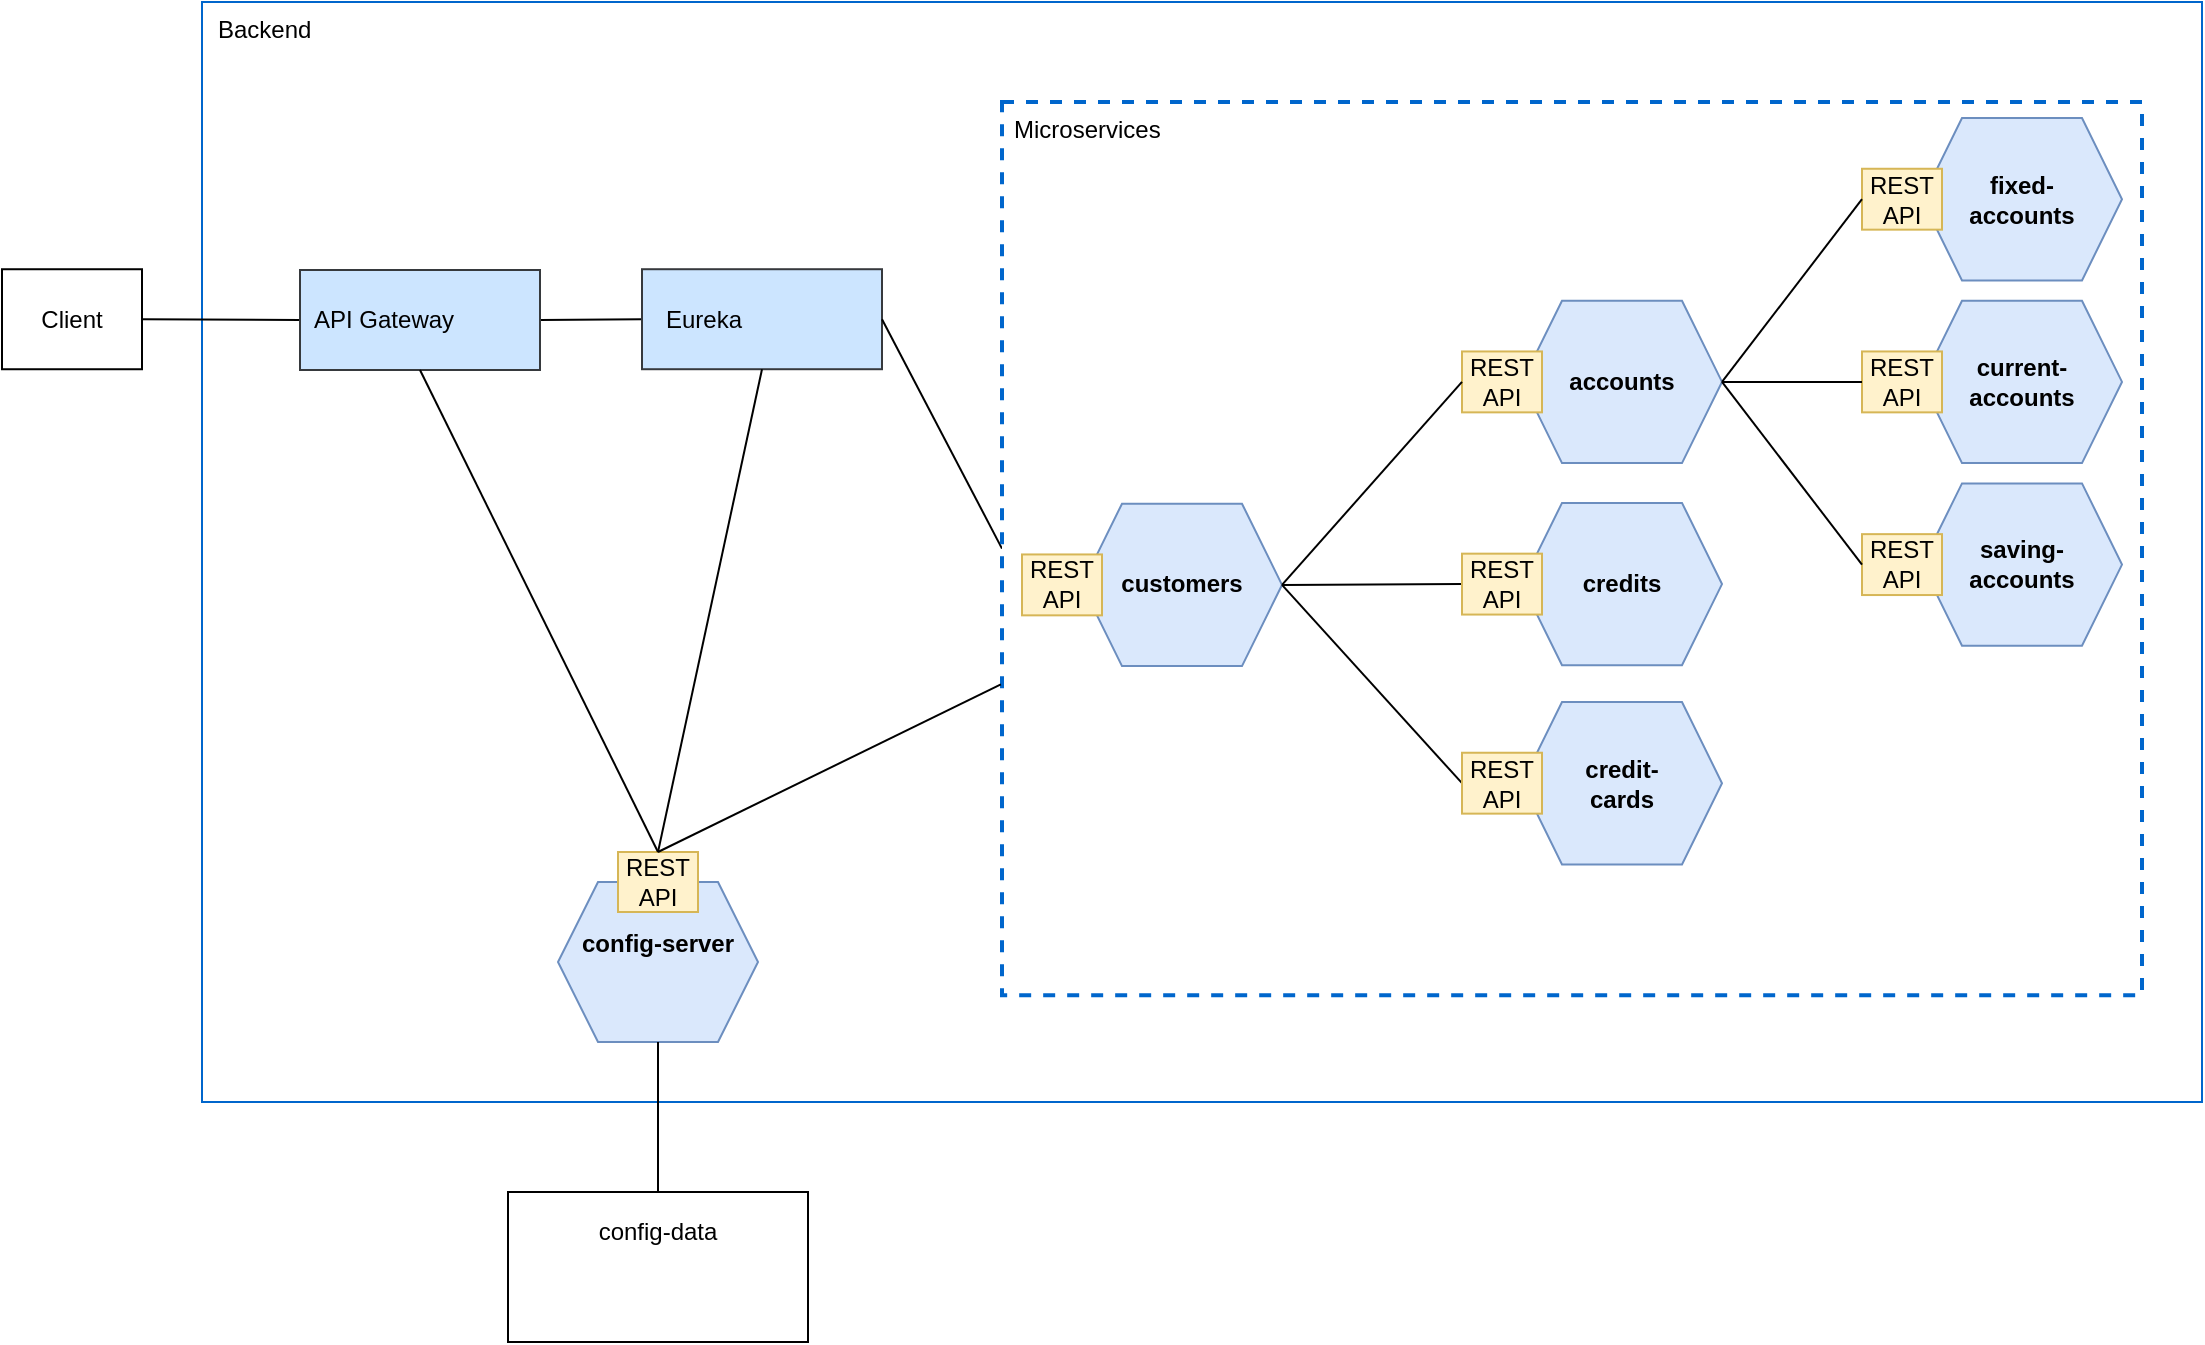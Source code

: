 <mxfile version="17.4.6" type="device"><diagram id="3EarSq6K57R-EonDtg4d" name="Page-1"><mxGraphModel dx="1730" dy="965" grid="1" gridSize="10" guides="1" tooltips="1" connect="1" arrows="1" fold="1" page="1" pageScale="1" pageWidth="1169" pageHeight="827" math="0" shadow="0"><root><mxCell id="0"/><mxCell id="1" parent="0"/><mxCell id="VOOY7bN1U9spjGweoSee-77" value="Backend" style="rounded=0;whiteSpace=wrap;html=1;fontSize=12;strokeColor=#0066CC;align=left;verticalAlign=top;spacingLeft=6;" vertex="1" parent="1"><mxGeometry x="110" y="20" width="1000" height="550" as="geometry"/></mxCell><mxCell id="VOOY7bN1U9spjGweoSee-37" style="edgeStyle=none;rounded=0;orthogonalLoop=1;jettySize=auto;html=1;exitX=1;exitY=0.5;exitDx=0;exitDy=0;entryX=0;entryY=0.5;entryDx=0;entryDy=0;fontSize=12;endArrow=none;endFill=0;" edge="1" parent="1" source="VOOY7bN1U9spjGweoSee-1" target="VOOY7bN1U9spjGweoSee-39"><mxGeometry relative="1" as="geometry"/></mxCell><mxCell id="VOOY7bN1U9spjGweoSee-38" style="edgeStyle=none;rounded=0;orthogonalLoop=1;jettySize=auto;html=1;exitX=1;exitY=0.5;exitDx=0;exitDy=0;entryX=0;entryY=0.5;entryDx=0;entryDy=0;fontSize=12;endArrow=none;endFill=0;" edge="1" parent="1" source="VOOY7bN1U9spjGweoSee-2" target="VOOY7bN1U9spjGweoSee-1"><mxGeometry relative="1" as="geometry"/></mxCell><mxCell id="VOOY7bN1U9spjGweoSee-2" value="Client" style="rounded=0;whiteSpace=wrap;html=1;" vertex="1" parent="1"><mxGeometry x="10" y="153.62" width="70" height="50" as="geometry"/></mxCell><mxCell id="VOOY7bN1U9spjGweoSee-41" value="" style="group" vertex="1" connectable="0" parent="1"><mxGeometry x="258" y="460" width="145" height="92.23" as="geometry"/></mxCell><mxCell id="VOOY7bN1U9spjGweoSee-74" value="" style="group" vertex="1" connectable="0" parent="VOOY7bN1U9spjGweoSee-41"><mxGeometry x="30" y="-15" width="100" height="107.23" as="geometry"/></mxCell><mxCell id="VOOY7bN1U9spjGweoSee-42" value="config-server" style="shape=hexagon;perimeter=hexagonPerimeter2;whiteSpace=wrap;html=1;fixedSize=1;strokeColor=#6c8ebf;size=20;fillColor=#dae8fc;fontStyle=1;verticalAlign=top;spacingTop=17;" vertex="1" parent="VOOY7bN1U9spjGweoSee-74"><mxGeometry y="15" width="100" height="80" as="geometry"/></mxCell><mxCell id="VOOY7bN1U9spjGweoSee-43" value="REST&lt;br&gt;API" style="rounded=0;whiteSpace=wrap;html=1;fillColor=#fff2cc;strokeColor=#d6b656;" vertex="1" parent="VOOY7bN1U9spjGweoSee-74"><mxGeometry x="30" width="40" height="30" as="geometry"/></mxCell><mxCell id="VOOY7bN1U9spjGweoSee-73" value="" style="shape=image;verticalLabelPosition=bottom;labelBackgroundColor=default;verticalAlign=top;aspect=fixed;imageAspect=0;image=https://pbs.twimg.com/media/D3-5yUUWAAAICtE.png;" vertex="1" parent="VOOY7bN1U9spjGweoSee-74"><mxGeometry x="20" y="42" width="60" height="57.23" as="geometry"/></mxCell><mxCell id="VOOY7bN1U9spjGweoSee-53" value="" style="group" vertex="1" connectable="0" parent="1"><mxGeometry x="330" y="150" width="120" height="57.23" as="geometry"/></mxCell><mxCell id="VOOY7bN1U9spjGweoSee-54" value="" style="group" vertex="1" connectable="0" parent="VOOY7bN1U9spjGweoSee-53"><mxGeometry width="120" height="57.23" as="geometry"/></mxCell><mxCell id="VOOY7bN1U9spjGweoSee-39" value="Eureka" style="rounded=0;whiteSpace=wrap;html=1;fillColor=#cce5ff;strokeColor=#36393d;align=left;spacingLeft=10;" vertex="1" parent="VOOY7bN1U9spjGweoSee-54"><mxGeometry y="3.61" width="120" height="50" as="geometry"/></mxCell><mxCell id="VOOY7bN1U9spjGweoSee-52" value="" style="shape=image;verticalLabelPosition=bottom;labelBackgroundColor=default;verticalAlign=top;aspect=fixed;imageAspect=0;image=https://pbs.twimg.com/media/D3-5yUUWAAAICtE.png;" vertex="1" parent="VOOY7bN1U9spjGweoSee-54"><mxGeometry x="55" width="60" height="57.23" as="geometry"/></mxCell><mxCell id="VOOY7bN1U9spjGweoSee-58" value="" style="group" vertex="1" connectable="0" parent="1"><mxGeometry x="159" y="150" width="129" height="57.23" as="geometry"/></mxCell><mxCell id="VOOY7bN1U9spjGweoSee-68" value="" style="group" vertex="1" connectable="0" parent="VOOY7bN1U9spjGweoSee-58"><mxGeometry width="129" height="57.23" as="geometry"/></mxCell><mxCell id="VOOY7bN1U9spjGweoSee-1" value="API Gateway" style="rounded=0;whiteSpace=wrap;html=1;fillColor=#cce5ff;strokeColor=#36393d;align=left;spacingLeft=5;" vertex="1" parent="VOOY7bN1U9spjGweoSee-68"><mxGeometry y="4" width="120" height="50" as="geometry"/></mxCell><mxCell id="VOOY7bN1U9spjGweoSee-57" value="" style="shape=image;verticalLabelPosition=bottom;labelBackgroundColor=default;verticalAlign=top;aspect=fixed;imageAspect=0;image=https://pbs.twimg.com/media/D3-5yUUWAAAICtE.png;" vertex="1" parent="VOOY7bN1U9spjGweoSee-68"><mxGeometry x="69" width="60" height="57.23" as="geometry"/></mxCell><mxCell id="VOOY7bN1U9spjGweoSee-61" style="edgeStyle=none;rounded=0;orthogonalLoop=1;jettySize=auto;html=1;exitX=1;exitY=0.5;exitDx=0;exitDy=0;entryX=0;entryY=0.5;entryDx=0;entryDy=0;fontSize=12;endArrow=none;endFill=0;" edge="1" parent="1" source="VOOY7bN1U9spjGweoSee-39" target="VOOY7bN1U9spjGweoSee-56"><mxGeometry relative="1" as="geometry"/></mxCell><mxCell id="VOOY7bN1U9spjGweoSee-62" value="" style="group" vertex="1" connectable="0" parent="1"><mxGeometry x="510" y="70" width="570" height="482.11" as="geometry"/></mxCell><mxCell id="VOOY7bN1U9spjGweoSee-56" value="Microservices" style="rounded=0;whiteSpace=wrap;html=1;dashed=1;verticalAlign=top;align=left;strokeColor=#0066CC;spacingLeft=4;strokeWidth=2;" vertex="1" parent="VOOY7bN1U9spjGweoSee-62"><mxGeometry width="570" height="446.586" as="geometry"/></mxCell><mxCell id="VOOY7bN1U9spjGweoSee-7" value="" style="group" vertex="1" connectable="0" parent="VOOY7bN1U9spjGweoSee-62"><mxGeometry x="10" y="200.852" width="130" height="81.197" as="geometry"/></mxCell><mxCell id="VOOY7bN1U9spjGweoSee-6" value="customers" style="shape=hexagon;perimeter=hexagonPerimeter2;whiteSpace=wrap;html=1;fixedSize=1;strokeColor=#6c8ebf;size=20;fillColor=#dae8fc;fontStyle=1" vertex="1" parent="VOOY7bN1U9spjGweoSee-7"><mxGeometry x="30" width="100" height="81.197" as="geometry"/></mxCell><mxCell id="VOOY7bN1U9spjGweoSee-5" value="REST&lt;br&gt;API" style="rounded=0;whiteSpace=wrap;html=1;fillColor=#fff2cc;strokeColor=#d6b656;" vertex="1" parent="VOOY7bN1U9spjGweoSee-7"><mxGeometry y="25.374" width="40" height="30.449" as="geometry"/></mxCell><mxCell id="VOOY7bN1U9spjGweoSee-8" value="" style="group" vertex="1" connectable="0" parent="VOOY7bN1U9spjGweoSee-62"><mxGeometry x="230" y="99.355" width="130" height="81.197" as="geometry"/></mxCell><mxCell id="VOOY7bN1U9spjGweoSee-9" value="accounts" style="shape=hexagon;perimeter=hexagonPerimeter2;whiteSpace=wrap;html=1;fixedSize=1;strokeColor=#6c8ebf;size=20;fillColor=#dae8fc;fontStyle=1" vertex="1" parent="VOOY7bN1U9spjGweoSee-8"><mxGeometry x="30" width="100" height="81.197" as="geometry"/></mxCell><mxCell id="VOOY7bN1U9spjGweoSee-10" value="REST&lt;br&gt;API" style="rounded=0;whiteSpace=wrap;html=1;fillColor=#fff2cc;strokeColor=#d6b656;" vertex="1" parent="VOOY7bN1U9spjGweoSee-8"><mxGeometry y="25.374" width="40" height="30.449" as="geometry"/></mxCell><mxCell id="VOOY7bN1U9spjGweoSee-15" value="" style="group;verticalAlign=middle;fontSize=14;" vertex="1" connectable="0" parent="VOOY7bN1U9spjGweoSee-62"><mxGeometry x="430" y="8.008" width="130" height="81.197" as="geometry"/></mxCell><mxCell id="VOOY7bN1U9spjGweoSee-16" value="fixed-accounts" style="shape=hexagon;perimeter=hexagonPerimeter2;whiteSpace=wrap;html=1;fixedSize=1;strokeColor=#6c8ebf;size=20;fillColor=#dae8fc;fontStyle=1;fontSize=12;spacing=10;" vertex="1" parent="VOOY7bN1U9spjGweoSee-15"><mxGeometry x="30" width="100" height="81.197" as="geometry"/></mxCell><mxCell id="VOOY7bN1U9spjGweoSee-17" value="REST&lt;br&gt;API" style="rounded=0;whiteSpace=wrap;html=1;fillColor=#fff2cc;strokeColor=#d6b656;" vertex="1" parent="VOOY7bN1U9spjGweoSee-15"><mxGeometry y="25.374" width="40" height="30.449" as="geometry"/></mxCell><mxCell id="VOOY7bN1U9spjGweoSee-18" value="" style="group" vertex="1" connectable="0" parent="VOOY7bN1U9spjGweoSee-62"><mxGeometry x="430" y="99.355" width="130" height="81.197" as="geometry"/></mxCell><mxCell id="VOOY7bN1U9spjGweoSee-19" value="current-accounts" style="shape=hexagon;perimeter=hexagonPerimeter2;whiteSpace=wrap;html=1;fixedSize=1;strokeColor=#6c8ebf;size=20;fillColor=#dae8fc;fontStyle=1;fontSize=12;" vertex="1" parent="VOOY7bN1U9spjGweoSee-18"><mxGeometry x="30" width="100" height="81.197" as="geometry"/></mxCell><mxCell id="VOOY7bN1U9spjGweoSee-20" value="REST&lt;br&gt;API" style="rounded=0;whiteSpace=wrap;html=1;fillColor=#fff2cc;strokeColor=#d6b656;" vertex="1" parent="VOOY7bN1U9spjGweoSee-18"><mxGeometry y="25.374" width="40" height="30.449" as="geometry"/></mxCell><mxCell id="VOOY7bN1U9spjGweoSee-21" value="" style="group" vertex="1" connectable="0" parent="VOOY7bN1U9spjGweoSee-62"><mxGeometry x="430" y="190.702" width="130" height="81.197" as="geometry"/></mxCell><mxCell id="VOOY7bN1U9spjGweoSee-22" value="saving-accounts" style="shape=hexagon;perimeter=hexagonPerimeter2;whiteSpace=wrap;html=1;fixedSize=1;strokeColor=#6c8ebf;size=20;fillColor=#dae8fc;fontStyle=1;fontSize=12;spacing=5;" vertex="1" parent="VOOY7bN1U9spjGweoSee-21"><mxGeometry x="30" width="100" height="81.197" as="geometry"/></mxCell><mxCell id="VOOY7bN1U9spjGweoSee-23" value="REST&lt;br&gt;API" style="rounded=0;whiteSpace=wrap;html=1;fillColor=#fff2cc;strokeColor=#d6b656;" vertex="1" parent="VOOY7bN1U9spjGweoSee-21"><mxGeometry y="25.374" width="40" height="30.449" as="geometry"/></mxCell><mxCell id="VOOY7bN1U9spjGweoSee-25" style="rounded=0;orthogonalLoop=1;jettySize=auto;html=1;entryX=0;entryY=0.5;entryDx=0;entryDy=0;fontSize=12;exitX=1;exitY=0.5;exitDx=0;exitDy=0;endArrow=none;endFill=0;" edge="1" parent="VOOY7bN1U9spjGweoSee-62" source="VOOY7bN1U9spjGweoSee-9" target="VOOY7bN1U9spjGweoSee-17"><mxGeometry relative="1" as="geometry"/></mxCell><mxCell id="VOOY7bN1U9spjGweoSee-27" style="edgeStyle=none;rounded=0;orthogonalLoop=1;jettySize=auto;html=1;exitX=0;exitY=0.5;exitDx=0;exitDy=0;entryX=1;entryY=0.5;entryDx=0;entryDy=0;fontSize=12;endArrow=none;endFill=0;" edge="1" parent="VOOY7bN1U9spjGweoSee-62" source="VOOY7bN1U9spjGweoSee-23" target="VOOY7bN1U9spjGweoSee-9"><mxGeometry relative="1" as="geometry"/></mxCell><mxCell id="VOOY7bN1U9spjGweoSee-28" style="edgeStyle=none;rounded=0;orthogonalLoop=1;jettySize=auto;html=1;exitX=1;exitY=0.5;exitDx=0;exitDy=0;entryX=0;entryY=0.5;entryDx=0;entryDy=0;fontSize=12;endArrow=none;endFill=0;" edge="1" parent="VOOY7bN1U9spjGweoSee-62" source="VOOY7bN1U9spjGweoSee-6" target="VOOY7bN1U9spjGweoSee-10"><mxGeometry relative="1" as="geometry"/></mxCell><mxCell id="VOOY7bN1U9spjGweoSee-30" style="edgeStyle=none;rounded=0;orthogonalLoop=1;jettySize=auto;html=1;exitX=0;exitY=0.5;exitDx=0;exitDy=0;entryX=1;entryY=0.5;entryDx=0;entryDy=0;fontSize=12;endArrow=none;endFill=0;" edge="1" parent="VOOY7bN1U9spjGweoSee-62" source="VOOY7bN1U9spjGweoSee-13" target="VOOY7bN1U9spjGweoSee-6"><mxGeometry relative="1" as="geometry"/></mxCell><mxCell id="VOOY7bN1U9spjGweoSee-32" style="edgeStyle=none;rounded=0;orthogonalLoop=1;jettySize=auto;html=1;exitX=0;exitY=0.5;exitDx=0;exitDy=0;entryX=1;entryY=0.5;entryDx=0;entryDy=0;fontSize=12;endArrow=none;endFill=0;" edge="1" parent="VOOY7bN1U9spjGweoSee-62" source="VOOY7bN1U9spjGweoSee-20" target="VOOY7bN1U9spjGweoSee-9"><mxGeometry relative="1" as="geometry"/></mxCell><mxCell id="VOOY7bN1U9spjGweoSee-67" style="edgeStyle=none;rounded=0;orthogonalLoop=1;jettySize=auto;html=1;exitX=0;exitY=0.5;exitDx=0;exitDy=0;entryX=1;entryY=0.5;entryDx=0;entryDy=0;fontSize=12;endArrow=none;endFill=0;" edge="1" parent="VOOY7bN1U9spjGweoSee-62" source="VOOY7bN1U9spjGweoSee-35" target="VOOY7bN1U9spjGweoSee-6"><mxGeometry relative="1" as="geometry"/></mxCell><mxCell id="VOOY7bN1U9spjGweoSee-11" value="" style="group" vertex="1" connectable="0" parent="VOOY7bN1U9spjGweoSee-62"><mxGeometry x="230" y="200.457" width="130" height="81.197" as="geometry"/></mxCell><mxCell id="VOOY7bN1U9spjGweoSee-12" value="credits" style="shape=hexagon;perimeter=hexagonPerimeter2;whiteSpace=wrap;html=1;fixedSize=1;strokeColor=#6c8ebf;size=20;fillColor=#dae8fc;fontStyle=1" vertex="1" parent="VOOY7bN1U9spjGweoSee-11"><mxGeometry x="30" width="100" height="81.197" as="geometry"/></mxCell><mxCell id="VOOY7bN1U9spjGweoSee-13" value="REST&lt;br&gt;API" style="rounded=0;whiteSpace=wrap;html=1;fillColor=#fff2cc;strokeColor=#d6b656;" vertex="1" parent="VOOY7bN1U9spjGweoSee-11"><mxGeometry y="25.374" width="40" height="30.449" as="geometry"/></mxCell><mxCell id="VOOY7bN1U9spjGweoSee-33" value="" style="group" vertex="1" connectable="0" parent="VOOY7bN1U9spjGweoSee-62"><mxGeometry x="230" y="299.997" width="130" height="81.197" as="geometry"/></mxCell><mxCell id="VOOY7bN1U9spjGweoSee-34" value="credit-cards" style="shape=hexagon;perimeter=hexagonPerimeter2;whiteSpace=wrap;html=1;fixedSize=1;strokeColor=#6c8ebf;size=20;fillColor=#dae8fc;fontStyle=1;spacing=19;" vertex="1" parent="VOOY7bN1U9spjGweoSee-33"><mxGeometry x="30" width="100" height="81.197" as="geometry"/></mxCell><mxCell id="VOOY7bN1U9spjGweoSee-35" value="REST&lt;br&gt;API" style="rounded=0;whiteSpace=wrap;html=1;fillColor=#fff2cc;strokeColor=#d6b656;" vertex="1" parent="VOOY7bN1U9spjGweoSee-33"><mxGeometry y="25.374" width="40" height="30.449" as="geometry"/></mxCell><mxCell id="VOOY7bN1U9spjGweoSee-64" style="edgeStyle=none;rounded=0;orthogonalLoop=1;jettySize=auto;html=1;exitX=0.5;exitY=1;exitDx=0;exitDy=0;entryX=0.5;entryY=0;entryDx=0;entryDy=0;fontSize=12;endArrow=none;endFill=0;" edge="1" parent="1" source="VOOY7bN1U9spjGweoSee-39" target="VOOY7bN1U9spjGweoSee-43"><mxGeometry relative="1" as="geometry"/></mxCell><mxCell id="VOOY7bN1U9spjGweoSee-65" style="edgeStyle=none;rounded=0;orthogonalLoop=1;jettySize=auto;html=1;exitX=-0.001;exitY=0.652;exitDx=0;exitDy=0;entryX=0.5;entryY=0;entryDx=0;entryDy=0;fontSize=12;endArrow=none;endFill=0;exitPerimeter=0;" edge="1" parent="1" source="VOOY7bN1U9spjGweoSee-56" target="VOOY7bN1U9spjGweoSee-43"><mxGeometry relative="1" as="geometry"/></mxCell><mxCell id="VOOY7bN1U9spjGweoSee-75" style="edgeStyle=none;rounded=0;orthogonalLoop=1;jettySize=auto;html=1;exitX=0.5;exitY=1;exitDx=0;exitDy=0;entryX=0.5;entryY=0;entryDx=0;entryDy=0;fontSize=12;endArrow=none;endFill=0;" edge="1" parent="1" source="VOOY7bN1U9spjGweoSee-1" target="VOOY7bN1U9spjGweoSee-43"><mxGeometry relative="1" as="geometry"/></mxCell><mxCell id="VOOY7bN1U9spjGweoSee-80" value="" style="group" vertex="1" connectable="0" parent="1"><mxGeometry x="270" y="615" width="150" height="75" as="geometry"/></mxCell><mxCell id="VOOY7bN1U9spjGweoSee-78" value="config-data" style="rounded=0;whiteSpace=wrap;html=1;verticalAlign=top;spacingTop=6;" vertex="1" parent="VOOY7bN1U9spjGweoSee-80"><mxGeometry x="-7" width="150" height="75" as="geometry"/></mxCell><mxCell id="VOOY7bN1U9spjGweoSee-79" value="" style="shape=image;verticalLabelPosition=bottom;labelBackgroundColor=default;verticalAlign=top;aspect=fixed;imageAspect=0;image=https://logos-world.net/wp-content/uploads/2020/11/GitHub-Emblem.png;" vertex="1" parent="VOOY7bN1U9spjGweoSee-80"><mxGeometry x="25.46" y="22.06" width="85.08" height="47.94" as="geometry"/></mxCell><mxCell id="VOOY7bN1U9spjGweoSee-82" style="edgeStyle=none;rounded=0;orthogonalLoop=1;jettySize=auto;html=1;entryX=0.5;entryY=0;entryDx=0;entryDy=0;fontSize=12;endArrow=none;endFill=0;" edge="1" parent="1" source="VOOY7bN1U9spjGweoSee-42" target="VOOY7bN1U9spjGweoSee-78"><mxGeometry relative="1" as="geometry"/></mxCell></root></mxGraphModel></diagram></mxfile>